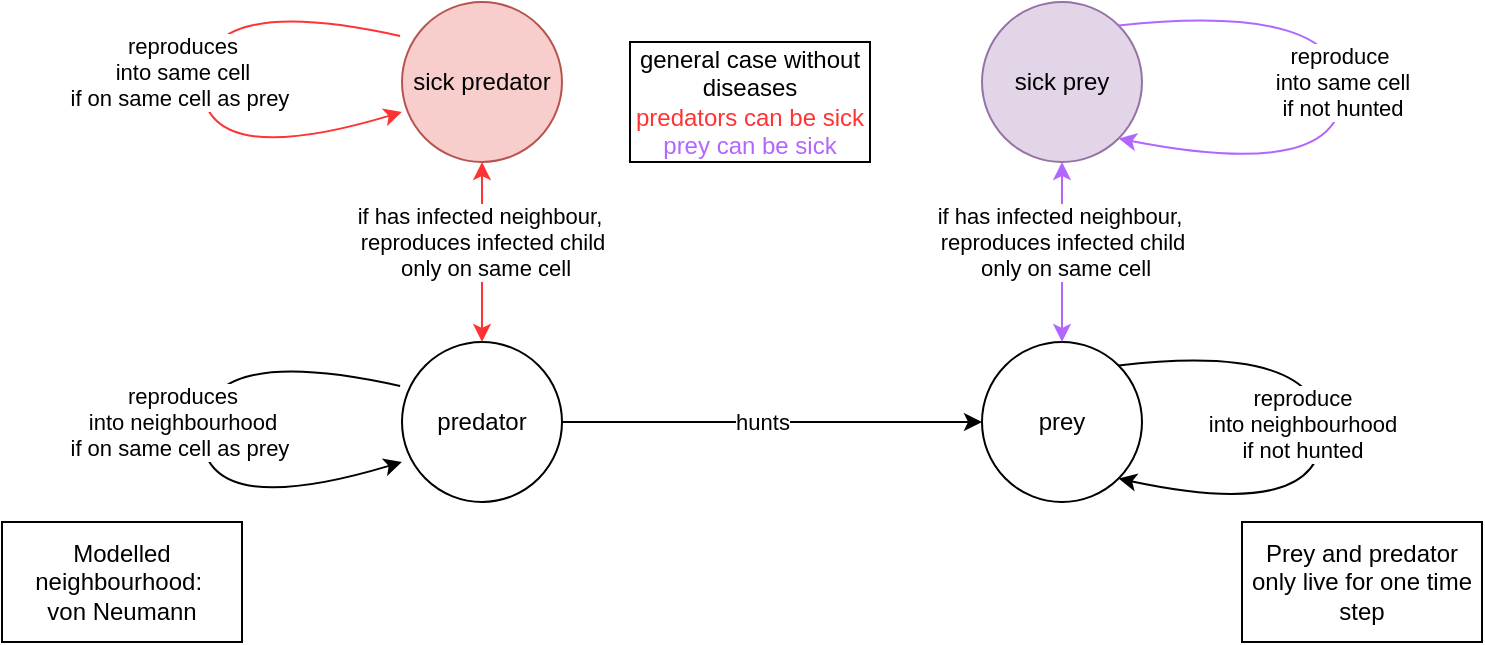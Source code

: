 <mxfile version="14.2.4" type="device"><diagram id="3VfANDiP-GSBlx7kn5WU" name="Page-1"><mxGraphModel dx="1422" dy="794" grid="1" gridSize="10" guides="1" tooltips="1" connect="1" arrows="1" fold="1" page="1" pageScale="1" pageWidth="827" pageHeight="1169" math="0" shadow="0"><root><mxCell id="0"/><mxCell id="1" parent="0"/><mxCell id="Z9t9pePSMCUIvmcerdE6-1" value="predator" style="ellipse;whiteSpace=wrap;html=1;aspect=fixed;" parent="1" vertex="1"><mxGeometry x="240" y="320" width="80" height="80" as="geometry"/></mxCell><mxCell id="Z9t9pePSMCUIvmcerdE6-2" value="prey" style="ellipse;whiteSpace=wrap;html=1;aspect=fixed;" parent="1" vertex="1"><mxGeometry x="530" y="320" width="80" height="80" as="geometry"/></mxCell><mxCell id="Z9t9pePSMCUIvmcerdE6-3" value="" style="endArrow=classic;html=1;exitX=1;exitY=0.5;exitDx=0;exitDy=0;entryX=0;entryY=0.5;entryDx=0;entryDy=0;" parent="1" source="Z9t9pePSMCUIvmcerdE6-1" target="Z9t9pePSMCUIvmcerdE6-2" edge="1"><mxGeometry width="50" height="50" relative="1" as="geometry"><mxPoint x="390" y="430" as="sourcePoint"/><mxPoint x="440" y="380" as="targetPoint"/></mxGeometry></mxCell><mxCell id="Z9t9pePSMCUIvmcerdE6-4" value="hunts" style="edgeLabel;html=1;align=center;verticalAlign=middle;resizable=0;points=[];" parent="Z9t9pePSMCUIvmcerdE6-3" vertex="1" connectable="0"><mxGeometry x="-0.276" y="-2" relative="1" as="geometry"><mxPoint x="24" y="-2" as="offset"/></mxGeometry></mxCell><mxCell id="Z9t9pePSMCUIvmcerdE6-5" value="" style="curved=1;endArrow=classic;html=1;exitX=1;exitY=0;exitDx=0;exitDy=0;entryX=1;entryY=1;entryDx=0;entryDy=0;" parent="1" source="Z9t9pePSMCUIvmcerdE6-2" target="Z9t9pePSMCUIvmcerdE6-2" edge="1"><mxGeometry width="50" height="50" relative="1" as="geometry"><mxPoint x="530" y="530" as="sourcePoint"/><mxPoint x="580" y="480" as="targetPoint"/><Array as="points"><mxPoint x="700" y="320"/><mxPoint x="700" y="410"/></Array></mxGeometry></mxCell><mxCell id="Z9t9pePSMCUIvmcerdE6-6" value="reproduce &lt;br&gt;into neighbourhood&lt;br&gt;if not hunted" style="edgeLabel;html=1;align=center;verticalAlign=middle;resizable=0;points=[];" parent="Z9t9pePSMCUIvmcerdE6-5" vertex="1" connectable="0"><mxGeometry x="-0.08" y="-5" relative="1" as="geometry"><mxPoint x="-5" y="6.39" as="offset"/></mxGeometry></mxCell><mxCell id="Z9t9pePSMCUIvmcerdE6-7" value="" style="curved=1;endArrow=classic;html=1;exitX=-0.012;exitY=0.275;exitDx=0;exitDy=0;entryX=0;entryY=0.75;entryDx=0;entryDy=0;entryPerimeter=0;exitPerimeter=0;" parent="1" source="Z9t9pePSMCUIvmcerdE6-1" target="Z9t9pePSMCUIvmcerdE6-1" edge="1"><mxGeometry width="50" height="50" relative="1" as="geometry"><mxPoint x="530" y="520" as="sourcePoint"/><mxPoint x="580" y="470" as="targetPoint"/><Array as="points"><mxPoint x="140" y="320"/><mxPoint x="140" y="410"/></Array></mxGeometry></mxCell><mxCell id="Z9t9pePSMCUIvmcerdE6-8" value="reproduces &lt;br&gt;into neighbourhood &lt;br&gt;if on same cell as prey&amp;nbsp;" style="edgeLabel;html=1;align=center;verticalAlign=middle;resizable=0;points=[];" parent="Z9t9pePSMCUIvmcerdE6-7" vertex="1" connectable="0"><mxGeometry x="0.358" y="4" relative="1" as="geometry"><mxPoint x="-17.99" y="-43.43" as="offset"/></mxGeometry></mxCell><mxCell id="Z9t9pePSMCUIvmcerdE6-11" value="sick predator" style="ellipse;whiteSpace=wrap;html=1;aspect=fixed;fillColor=#f8cecc;strokeColor=#b85450;" parent="1" vertex="1"><mxGeometry x="240" y="150" width="80" height="80" as="geometry"/></mxCell><mxCell id="Z9t9pePSMCUIvmcerdE6-13" value="" style="endArrow=classic;html=1;exitX=0.5;exitY=0;exitDx=0;exitDy=0;entryX=0.5;entryY=1;entryDx=0;entryDy=0;strokeColor=#FF3333;startArrow=classic;startFill=1;" parent="1" source="Z9t9pePSMCUIvmcerdE6-1" target="Z9t9pePSMCUIvmcerdE6-11" edge="1"><mxGeometry width="50" height="50" relative="1" as="geometry"><mxPoint x="530" y="510" as="sourcePoint"/><mxPoint x="580" y="460" as="targetPoint"/></mxGeometry></mxCell><mxCell id="zmjG2aM3hYXruWADP1Er-4" value="if has infected neighbour,&amp;nbsp;&lt;br&gt;reproduces infected child&lt;br&gt;&amp;nbsp;only on same cell" style="edgeLabel;html=1;align=center;verticalAlign=middle;resizable=0;points=[];" vertex="1" connectable="0" parent="Z9t9pePSMCUIvmcerdE6-13"><mxGeometry x="0.271" y="-2" relative="1" as="geometry"><mxPoint x="-2" y="7" as="offset"/></mxGeometry></mxCell><mxCell id="Z9t9pePSMCUIvmcerdE6-16" value="" style="endArrow=classic;html=1;exitX=0.5;exitY=1;exitDx=0;exitDy=0;entryX=0.5;entryY=0;entryDx=0;entryDy=0;rounded=0;startArrow=classic;startFill=1;strokeColor=#B266FF;" parent="1" source="Z9t9pePSMCUIvmcerdE6-18" target="Z9t9pePSMCUIvmcerdE6-2" edge="1"><mxGeometry width="50" height="50" relative="1" as="geometry"><mxPoint x="280" y="410" as="sourcePoint"/><mxPoint x="318.284" y="398.284" as="targetPoint"/><Array as="points"><mxPoint x="570" y="280"/><mxPoint x="570" y="310"/></Array></mxGeometry></mxCell><mxCell id="Z9t9pePSMCUIvmcerdE6-17" value="if has infected neighbour,&amp;nbsp;&lt;br&gt;reproduces infected child&lt;br&gt;&amp;nbsp;only on same cell" style="edgeLabel;html=1;align=center;verticalAlign=middle;resizable=0;points=[];" parent="Z9t9pePSMCUIvmcerdE6-16" vertex="1" connectable="0"><mxGeometry x="0.358" y="4" relative="1" as="geometry"><mxPoint x="-4.0" y="-21.0" as="offset"/></mxGeometry></mxCell><mxCell id="Z9t9pePSMCUIvmcerdE6-18" value="sick prey" style="ellipse;whiteSpace=wrap;html=1;aspect=fixed;fillColor=#e1d5e7;strokeColor=#9673a6;" parent="1" vertex="1"><mxGeometry x="530" y="150" width="80" height="80" as="geometry"/></mxCell><mxCell id="Z9t9pePSMCUIvmcerdE6-20" value="Modelled neighbourhood:&amp;nbsp;&lt;br&gt;von Neumann" style="rounded=0;whiteSpace=wrap;html=1;" parent="1" vertex="1"><mxGeometry x="40" y="410" width="120" height="60" as="geometry"/></mxCell><mxCell id="Z9t9pePSMCUIvmcerdE6-21" value="Prey and predator only live for one time step" style="rounded=0;whiteSpace=wrap;html=1;" parent="1" vertex="1"><mxGeometry x="660" y="410" width="120" height="60" as="geometry"/></mxCell><mxCell id="Z9t9pePSMCUIvmcerdE6-22" value="general case without diseases&lt;br&gt;&lt;font color=&quot;#ff3333&quot;&gt;predators can be sick&lt;/font&gt;&lt;br&gt;&lt;font color=&quot;#b266ff&quot;&gt;prey can be sick&lt;/font&gt;" style="rounded=0;whiteSpace=wrap;html=1;" parent="1" vertex="1"><mxGeometry x="354" y="170" width="120" height="60" as="geometry"/></mxCell><mxCell id="zmjG2aM3hYXruWADP1Er-1" value="" style="curved=1;endArrow=classic;html=1;exitX=1;exitY=0;exitDx=0;exitDy=0;entryX=1;entryY=1;entryDx=0;entryDy=0;fillColor=#dae8fc;strokeColor=#B266FF;" edge="1" parent="1" source="Z9t9pePSMCUIvmcerdE6-18" target="Z9t9pePSMCUIvmcerdE6-18"><mxGeometry width="50" height="50" relative="1" as="geometry"><mxPoint x="600.004" y="191.716" as="sourcePoint"/><mxPoint x="600.004" y="248.284" as="targetPoint"/><Array as="points"><mxPoint x="710" y="150"/><mxPoint x="710" y="240"/></Array></mxGeometry></mxCell><mxCell id="zmjG2aM3hYXruWADP1Er-6" value="&lt;span style=&quot;color: rgba(0 , 0 , 0 , 0) ; font-family: monospace ; font-size: 0px ; background-color: rgb(248 , 249 , 250)&quot;&gt;%3CmxGraphModel%3E%3Croot%3E%3CmxCell%20id%3D%220%22%2F%3E%3CmxCell%20id%3D%221%22%20parent%3D%220%22%2F%3E%3CmxCell%20id%3D%222%22%20value%3D%22reproduce%20%26lt%3Bbr%26gt%3Binto%20neighbourhood%26lt%3Bbr%26gt%3Bif%20not%20hunted%22%20style%3D%22edgeLabel%3Bhtml%3D1%3Balign%3Dcenter%3BverticalAlign%3Dmiddle%3Bresizable%3D0%3Bpoints%3D%5B%5D%3B%22%20vertex%3D%221%22%20connectable%3D%220%22%20parent%3D%221%22%3E%3CmxGeometry%20x%3D%22700%22%20y%3D%22370.002%22%20as%3D%22geometry%22%2F%3E%3C%2FmxCell%3E%3C%2Froot%3E%3C%2FmxGraphModel%3E&lt;/span&gt;" style="edgeLabel;html=1;align=center;verticalAlign=middle;resizable=0;points=[];" vertex="1" connectable="0" parent="zmjG2aM3hYXruWADP1Er-1"><mxGeometry x="-0.145" y="-15" relative="1" as="geometry"><mxPoint as="offset"/></mxGeometry></mxCell><mxCell id="zmjG2aM3hYXruWADP1Er-7" value="reproduce&amp;nbsp;&lt;br&gt;into same cell&lt;br&gt;if not hunted" style="edgeLabel;html=1;align=center;verticalAlign=middle;resizable=0;points=[];" vertex="1" connectable="0" parent="zmjG2aM3hYXruWADP1Er-1"><mxGeometry x="-0.145" y="-12" relative="1" as="geometry"><mxPoint x="12" y="17.33" as="offset"/></mxGeometry></mxCell><mxCell id="zmjG2aM3hYXruWADP1Er-8" value="" style="curved=1;endArrow=classic;html=1;exitX=-0.012;exitY=0.275;exitDx=0;exitDy=0;entryX=0;entryY=0.75;entryDx=0;entryDy=0;entryPerimeter=0;exitPerimeter=0;strokeColor=#FF3333;" edge="1" parent="1"><mxGeometry width="50" height="50" relative="1" as="geometry"><mxPoint x="239.04" y="167" as="sourcePoint"/><mxPoint x="240" y="205" as="targetPoint"/><Array as="points"><mxPoint x="140" y="145"/><mxPoint x="140" y="235"/></Array></mxGeometry></mxCell><mxCell id="zmjG2aM3hYXruWADP1Er-9" value="reproduces &lt;br&gt;into same cell&lt;br&gt;if on same cell as prey&amp;nbsp;" style="edgeLabel;html=1;align=center;verticalAlign=middle;resizable=0;points=[];" vertex="1" connectable="0" parent="zmjG2aM3hYXruWADP1Er-8"><mxGeometry x="0.358" y="4" relative="1" as="geometry"><mxPoint x="-17.99" y="-43.43" as="offset"/></mxGeometry></mxCell></root></mxGraphModel></diagram></mxfile>